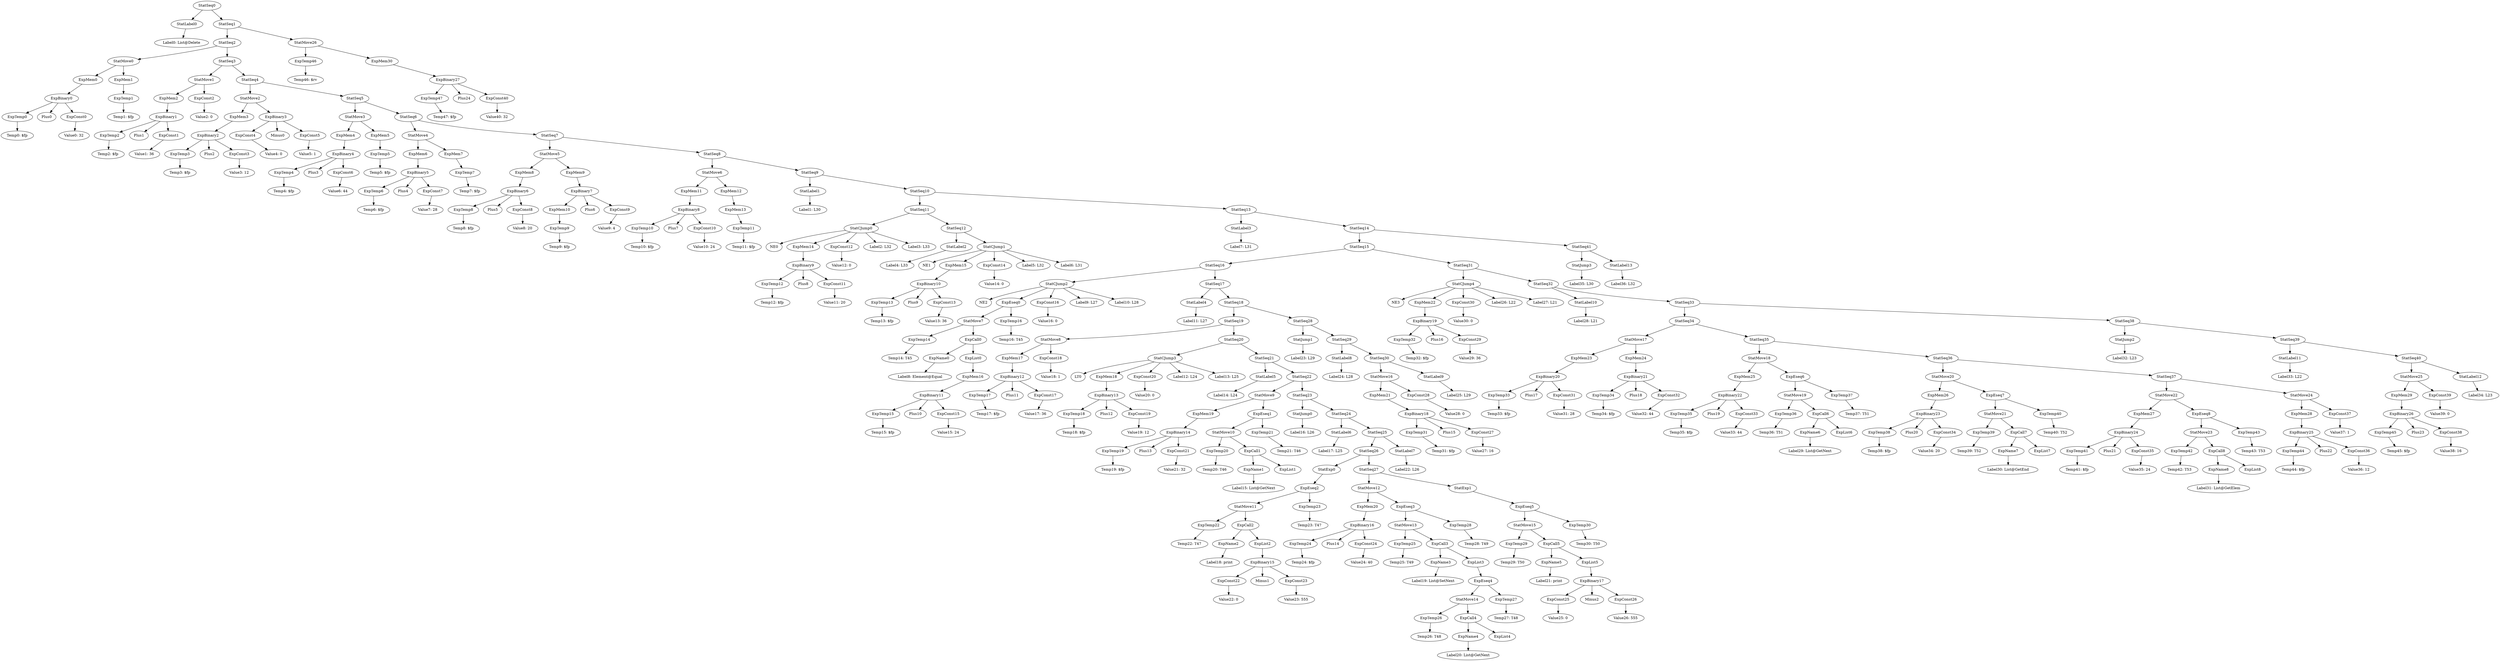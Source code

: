 digraph {
	ordering = out;
	ExpMem30 -> ExpBinary27;
	StatJump3 -> "Label35: L30";
	StatSeq40 -> StatMove25;
	StatSeq40 -> StatLabel12;
	ExpConst39 -> "Value39: 0";
	StatMove25 -> ExpMem29;
	StatMove25 -> ExpConst39;
	ExpMem29 -> ExpBinary26;
	ExpConst38 -> "Value38: 16";
	ExpBinary26 -> ExpTemp45;
	ExpBinary26 -> Plus23;
	ExpBinary26 -> ExpConst38;
	ExpTemp45 -> "Temp45: $fp";
	StatSeq39 -> StatLabel11;
	StatSeq39 -> StatSeq40;
	StatLabel11 -> "Label33: L22";
	StatSeq38 -> StatJump2;
	StatSeq38 -> StatSeq39;
	StatJump2 -> "Label32: L23";
	ExpConst37 -> "Value37: 1";
	StatMove24 -> ExpMem28;
	StatMove24 -> ExpConst37;
	ExpTemp43 -> "Temp43: T53";
	ExpConst40 -> "Value40: 32";
	ExpEseq8 -> StatMove23;
	ExpEseq8 -> ExpTemp43;
	ExpCall8 -> ExpName8;
	ExpCall8 -> ExpList8;
	ExpTemp42 -> "Temp42: T53";
	StatMove22 -> ExpMem27;
	StatMove22 -> ExpEseq8;
	ExpConst35 -> "Value35: 24";
	ExpTemp41 -> "Temp41: $fp";
	ExpCall7 -> ExpName7;
	ExpCall7 -> ExpList7;
	ExpName7 -> "Label30: List@GetEnd";
	ExpMem27 -> ExpBinary24;
	StatMove21 -> ExpTemp39;
	StatMove21 -> ExpCall7;
	ExpTemp39 -> "Temp39: T52";
	StatMove20 -> ExpMem26;
	StatMove20 -> ExpEseq7;
	ExpMem26 -> ExpBinary23;
	StatSeq35 -> StatMove18;
	StatSeq35 -> StatSeq36;
	ExpTemp37 -> "Temp37: T51";
	ExpEseq6 -> StatMove19;
	ExpEseq6 -> ExpTemp37;
	ExpCall6 -> ExpName6;
	ExpCall6 -> ExpList6;
	ExpTemp38 -> "Temp38: $fp";
	ExpName6 -> "Label29: List@GetNext";
	StatMove18 -> ExpMem25;
	StatMove18 -> ExpEseq6;
	ExpMem25 -> ExpBinary22;
	StatMove23 -> ExpTemp42;
	StatMove23 -> ExpCall8;
	ExpTemp35 -> "Temp35: $fp";
	StatSeq34 -> StatMove17;
	StatSeq34 -> StatSeq35;
	ExpMem24 -> ExpBinary21;
	ExpConst32 -> "Value32: 44";
	StatMove17 -> ExpMem23;
	StatMove17 -> ExpMem24;
	ExpBinary25 -> ExpTemp44;
	ExpBinary25 -> Plus22;
	ExpBinary25 -> ExpConst36;
	ExpMem23 -> ExpBinary20;
	ExpConst31 -> "Value31: 28";
	StatSeq16 -> StatCJump2;
	StatSeq16 -> StatSeq17;
	StatSeq7 -> StatMove5;
	StatSeq7 -> StatSeq8;
	ExpConst27 -> "Value27: 16";
	ExpEseq0 -> StatMove7;
	ExpEseq0 -> ExpTemp16;
	ExpTemp11 -> "Temp11: $fp";
	ExpConst19 -> "Value19: 12";
	StatMove12 -> ExpMem20;
	StatMove12 -> ExpEseq3;
	ExpTemp15 -> "Temp15: $fp";
	StatSeq10 -> StatSeq11;
	StatSeq10 -> StatSeq13;
	StatMove13 -> ExpTemp25;
	StatMove13 -> ExpCall3;
	ExpBinary10 -> ExpTemp13;
	ExpBinary10 -> Plus9;
	ExpBinary10 -> ExpConst13;
	ExpTemp13 -> "Temp13: $fp";
	ExpConst34 -> "Value34: 20";
	StatCJump1 -> NE1;
	StatCJump1 -> ExpMem15;
	StatCJump1 -> ExpConst14;
	StatCJump1 -> "Label5: L32";
	StatCJump1 -> "Label6: L31";
	ExpCall3 -> ExpName3;
	ExpCall3 -> ExpList3;
	ExpConst25 -> "Value25: 0";
	ExpTemp32 -> "Temp32: $fp";
	StatLabel2 -> "Label4: L33";
	StatMove5 -> ExpMem8;
	StatMove5 -> ExpMem9;
	ExpConst14 -> "Value14: 0";
	ExpConst9 -> "Value9: 4";
	ExpName0 -> "Label8: Element@Equal";
	ExpConst8 -> "Value8: 20";
	ExpTemp20 -> "Temp20: T46";
	StatSeq31 -> StatCJump4;
	StatSeq31 -> StatSeq32;
	ExpMem14 -> ExpBinary9;
	ExpTemp47 -> "Temp47: $fp";
	ExpConst11 -> "Value11: 20";
	StatCJump0 -> NE0;
	StatCJump0 -> ExpMem14;
	StatCJump0 -> ExpConst12;
	StatCJump0 -> "Label2: L32";
	StatCJump0 -> "Label3: L33";
	ExpCall0 -> ExpName0;
	ExpCall0 -> ExpList0;
	StatSeq9 -> StatLabel1;
	StatSeq9 -> StatSeq10;
	StatLabel1 -> "Label1: L30";
	ExpMem12 -> ExpMem13;
	ExpBinary23 -> ExpTemp38;
	ExpBinary23 -> Plus20;
	ExpBinary23 -> ExpConst34;
	StatMove16 -> ExpMem21;
	StatMove16 -> ExpConst28;
	StatMove26 -> ExpTemp46;
	StatMove26 -> ExpMem30;
	StatSeq36 -> StatMove20;
	StatSeq36 -> StatSeq37;
	ExpMem11 -> ExpBinary8;
	ExpTemp44 -> "Temp44: $fp";
	StatMove11 -> ExpTemp22;
	StatMove11 -> ExpCall2;
	ExpTemp10 -> "Temp10: $fp";
	ExpMem10 -> ExpTemp9;
	ExpConst30 -> "Value30: 0";
	ExpBinary24 -> ExpTemp41;
	ExpBinary24 -> Plus21;
	ExpBinary24 -> ExpConst35;
	ExpBinary9 -> ExpTemp12;
	ExpBinary9 -> Plus8;
	ExpBinary9 -> ExpConst11;
	ExpCall4 -> ExpName4;
	ExpCall4 -> ExpList4;
	ExpBinary6 -> ExpTemp8;
	ExpBinary6 -> Plus5;
	ExpBinary6 -> ExpConst8;
	StatSeq13 -> StatLabel3;
	StatSeq13 -> StatSeq14;
	ExpConst3 -> "Value3: 12";
	ExpTemp17 -> "Temp17: $fp";
	ExpTemp23 -> "Temp23: T47";
	StatSeq14 -> StatSeq15;
	StatSeq14 -> StatSeq41;
	StatCJump4 -> NE3;
	StatCJump4 -> ExpMem22;
	StatCJump4 -> ExpConst30;
	StatCJump4 -> "Label26: L22";
	StatCJump4 -> "Label27: L21";
	ExpMem13 -> ExpTemp11;
	ExpBinary27 -> ExpTemp47;
	ExpBinary27 -> Plus24;
	ExpBinary27 -> ExpConst40;
	StatMove1 -> ExpMem2;
	StatMove1 -> ExpConst2;
	ExpConst36 -> "Value36: 12";
	StatSeq5 -> StatMove3;
	StatSeq5 -> StatSeq6;
	ExpConst12 -> "Value12: 0";
	ExpTemp8 -> "Temp8: $fp";
	ExpMem15 -> ExpBinary10;
	ExpConst1 -> "Value1: 36";
	ExpMem28 -> ExpBinary25;
	ExpName8 -> "Label31: List@GetElem";
	StatMove2 -> ExpMem3;
	StatMove2 -> ExpBinary3;
	ExpBinary13 -> ExpTemp18;
	ExpBinary13 -> Plus12;
	ExpBinary13 -> ExpConst19;
	StatLabel12 -> "Label34: L23";
	ExpBinary0 -> ExpTemp0;
	ExpBinary0 -> Plus0;
	ExpBinary0 -> ExpConst0;
	ExpBinary11 -> ExpTemp15;
	ExpBinary11 -> Plus10;
	ExpBinary11 -> ExpConst15;
	ExpBinary14 -> ExpTemp19;
	ExpBinary14 -> Plus13;
	ExpBinary14 -> ExpConst21;
	StatMove0 -> ExpMem0;
	StatMove0 -> ExpMem1;
	ExpTemp12 -> "Temp12: $fp";
	ExpTemp14 -> "Temp14: T45";
	StatLabel6 -> "Label17: L25";
	ExpBinary22 -> ExpTemp35;
	ExpBinary22 -> Plus19;
	ExpBinary22 -> ExpConst33;
	ExpTemp33 -> "Temp33: $fp";
	StatJump1 -> "Label23: L29";
	ExpConst15 -> "Value15: 24";
	StatSeq3 -> StatMove1;
	StatSeq3 -> StatSeq4;
	ExpTemp46 -> "Temp46: $rv";
	ExpConst13 -> "Value13: 36";
	ExpMem7 -> ExpTemp7;
	ExpTemp40 -> "Temp40: T52";
	ExpBinary3 -> ExpConst4;
	ExpBinary3 -> Minus0;
	ExpBinary3 -> ExpConst5;
	StatMove15 -> ExpTemp29;
	StatMove15 -> ExpCall5;
	StatSeq8 -> StatMove6;
	StatSeq8 -> StatSeq9;
	ExpMem8 -> ExpBinary6;
	StatSeq6 -> StatMove4;
	StatSeq6 -> StatSeq7;
	StatSeq0 -> StatLabel0;
	StatSeq0 -> StatSeq1;
	ExpConst23 -> "Value23: 555";
	ExpMem21 -> ExpBinary18;
	ExpTemp1 -> "Temp1: $fp";
	ExpBinary4 -> ExpTemp4;
	ExpBinary4 -> Plus3;
	ExpBinary4 -> ExpConst6;
	ExpEseq2 -> StatMove11;
	ExpEseq2 -> ExpTemp23;
	ExpTemp5 -> "Temp5: $fp";
	ExpBinary17 -> ExpConst25;
	ExpBinary17 -> Minus2;
	ExpBinary17 -> ExpConst26;
	ExpMem16 -> ExpBinary11;
	ExpBinary2 -> ExpTemp3;
	ExpBinary2 -> Plus2;
	ExpBinary2 -> ExpConst3;
	StatSeq17 -> StatLabel4;
	StatSeq17 -> StatSeq18;
	ExpTemp19 -> "Temp19: $fp";
	StatSeq1 -> StatSeq2;
	StatSeq1 -> StatMove26;
	StatSeq30 -> StatMove16;
	StatSeq30 -> StatLabel9;
	ExpBinary1 -> ExpTemp2;
	ExpBinary1 -> Plus1;
	ExpBinary1 -> ExpConst1;
	ExpConst10 -> "Value10: 24";
	ExpTemp36 -> "Temp36: T51";
	StatSeq4 -> StatMove2;
	StatSeq4 -> StatSeq5;
	ExpMem0 -> ExpBinary0;
	ExpTemp16 -> "Temp16: T45";
	StatCJump2 -> NE2;
	StatCJump2 -> ExpEseq0;
	StatCJump2 -> ExpConst16;
	StatCJump2 -> "Label9: L27";
	StatCJump2 -> "Label10: L28";
	StatLabel13 -> "Label36: L32";
	StatSeq2 -> StatMove0;
	StatSeq2 -> StatSeq3;
	ExpMem1 -> ExpTemp1;
	ExpMem9 -> ExpBinary7;
	ExpConst6 -> "Value6: 44";
	ExpTemp2 -> "Temp2: $fp";
	StatExp0 -> ExpEseq2;
	StatSeq12 -> StatLabel2;
	StatSeq12 -> StatCJump1;
	ExpTemp4 -> "Temp4: $fp";
	StatLabel5 -> "Label14: L24";
	StatMove19 -> ExpTemp36;
	StatMove19 -> ExpCall6;
	ExpTemp0 -> "Temp0: $fp";
	StatMove7 -> ExpTemp14;
	StatMove7 -> ExpCall0;
	ExpTemp7 -> "Temp7: $fp";
	ExpConst0 -> "Value0: 32";
	StatLabel0 -> "Label0: List@Delete";
	ExpConst24 -> "Value24: 40";
	ExpBinary8 -> ExpTemp10;
	ExpBinary8 -> Plus7;
	ExpBinary8 -> ExpConst10;
	ExpConst5 -> "Value5: 1";
	StatSeq26 -> StatExp0;
	StatSeq26 -> StatSeq27;
	ExpMem2 -> ExpBinary1;
	StatSeq11 -> StatCJump0;
	StatSeq11 -> StatSeq12;
	ExpBinary7 -> ExpMem10;
	ExpBinary7 -> Plus6;
	ExpBinary7 -> ExpConst9;
	ExpBinary5 -> ExpTemp6;
	ExpBinary5 -> Plus4;
	ExpBinary5 -> ExpConst7;
	ExpConst16 -> "Value16: 0";
	ExpMem6 -> ExpBinary5;
	ExpConst4 -> "Value4: 0";
	StatLabel4 -> "Label11: L27";
	StatSeq23 -> StatJump0;
	StatSeq23 -> StatSeq24;
	StatMove6 -> ExpMem11;
	StatMove6 -> ExpMem12;
	ExpBinary12 -> ExpTemp17;
	ExpBinary12 -> Plus11;
	ExpBinary12 -> ExpConst17;
	ExpConst26 -> "Value26: 555";
	ExpConst18 -> "Value18: 1";
	ExpName5 -> "Label21: print";
	ExpConst17 -> "Value17: 36";
	ExpMem17 -> ExpBinary12;
	ExpTemp34 -> "Temp34: $fp";
	StatLabel7 -> "Label22: L26";
	ExpBinary21 -> ExpTemp34;
	ExpBinary21 -> Plus18;
	ExpBinary21 -> ExpConst32;
	StatCJump3 -> LT0;
	StatCJump3 -> ExpMem18;
	StatCJump3 -> ExpConst20;
	StatCJump3 -> "Label12: L24";
	StatCJump3 -> "Label13: L25";
	StatSeq21 -> StatLabel5;
	StatSeq21 -> StatSeq22;
	ExpConst33 -> "Value33: 44";
	ExpConst21 -> "Value21: 32";
	StatMove4 -> ExpMem6;
	StatMove4 -> ExpMem7;
	StatMove9 -> ExpMem19;
	StatMove9 -> ExpEseq1;
	ExpMem4 -> ExpBinary4;
	StatMove10 -> ExpTemp20;
	StatMove10 -> ExpCall1;
	ExpName1 -> "Label15: List@GetNext";
	ExpMem19 -> ExpBinary14;
	ExpCall1 -> ExpName1;
	ExpCall1 -> ExpList1;
	ExpConst7 -> "Value7: 28";
	ExpTemp21 -> "Temp21: T46";
	StatSeq19 -> StatMove8;
	StatSeq19 -> StatSeq20;
	StatSeq22 -> StatMove9;
	StatSeq22 -> StatSeq23;
	ExpEseq1 -> StatMove10;
	ExpEseq1 -> ExpTemp21;
	StatJump0 -> "Label16: L26";
	StatSeq24 -> StatLabel6;
	StatSeq24 -> StatSeq25;
	ExpTemp22 -> "Temp22: T47";
	ExpList2 -> ExpBinary15;
	ExpBinary20 -> ExpTemp33;
	ExpBinary20 -> Plus17;
	ExpBinary20 -> ExpConst31;
	ExpTemp28 -> "Temp28: T49";
	StatMove8 -> ExpMem17;
	StatMove8 -> ExpConst18;
	StatSeq32 -> StatLabel10;
	StatSeq32 -> StatSeq33;
	ExpName2 -> "Label18: print";
	ExpConst2 -> "Value2: 0";
	ExpCall2 -> ExpName2;
	ExpCall2 -> ExpList2;
	StatSeq20 -> StatCJump3;
	StatSeq20 -> StatSeq21;
	ExpBinary15 -> ExpConst22;
	ExpBinary15 -> Minus1;
	ExpBinary15 -> ExpConst23;
	ExpList0 -> ExpMem16;
	ExpConst22 -> "Value22: 0";
	ExpConst29 -> "Value29: 36";
	ExpBinary16 -> ExpTemp24;
	ExpBinary16 -> Plus14;
	ExpBinary16 -> ExpConst24;
	ExpTemp18 -> "Temp18: $fp";
	ExpConst28 -> "Value28: 0";
	ExpMem20 -> ExpBinary16;
	ExpTemp25 -> "Temp25: T49";
	ExpEseq3 -> StatMove13;
	ExpEseq3 -> ExpTemp28;
	ExpName3 -> "Label19: List@SetNext";
	ExpTemp26 -> "Temp26: T48";
	StatMove14 -> ExpTemp26;
	StatMove14 -> ExpCall4;
	ExpName4 -> "Label20: List@GetNext";
	ExpMem3 -> ExpBinary2;
	ExpEseq4 -> StatMove14;
	ExpEseq4 -> ExpTemp27;
	ExpTemp27 -> "Temp27: T48";
	ExpList3 -> ExpEseq4;
	ExpTemp9 -> "Temp9: $fp";
	StatSeq27 -> StatMove12;
	StatSeq27 -> StatExp1;
	ExpTemp29 -> "Temp29: T50";
	ExpCall5 -> ExpName5;
	ExpCall5 -> ExpList5;
	ExpTemp31 -> "Temp31: $fp";
	ExpTemp24 -> "Temp24: $fp";
	ExpList5 -> ExpBinary17;
	ExpMem18 -> ExpBinary13;
	ExpEseq5 -> StatMove15;
	ExpEseq5 -> ExpTemp30;
	StatSeq28 -> StatJump1;
	StatSeq28 -> StatSeq29;
	ExpTemp30 -> "Temp30: T50";
	StatExp1 -> ExpEseq5;
	ExpEseq7 -> StatMove21;
	ExpEseq7 -> ExpTemp40;
	StatMove3 -> ExpMem4;
	StatMove3 -> ExpMem5;
	StatSeq25 -> StatSeq26;
	StatSeq25 -> StatLabel7;
	StatSeq41 -> StatJump3;
	StatSeq41 -> StatLabel13;
	StatLabel3 -> "Label7: L31";
	StatSeq18 -> StatSeq19;
	StatSeq18 -> StatSeq28;
	ExpConst20 -> "Value20: 0";
	StatSeq29 -> StatLabel8;
	StatSeq29 -> StatSeq30;
	StatSeq37 -> StatMove22;
	StatSeq37 -> StatMove24;
	ExpTemp3 -> "Temp3: $fp";
	ExpTemp6 -> "Temp6: $fp";
	StatLabel8 -> "Label24: L28";
	ExpBinary18 -> ExpTemp31;
	ExpBinary18 -> Plus15;
	ExpBinary18 -> ExpConst27;
	StatLabel9 -> "Label25: L29";
	StatSeq33 -> StatSeq34;
	StatSeq33 -> StatSeq38;
	StatSeq15 -> StatSeq16;
	StatSeq15 -> StatSeq31;
	ExpBinary19 -> ExpTemp32;
	ExpBinary19 -> Plus16;
	ExpBinary19 -> ExpConst29;
	ExpMem5 -> ExpTemp5;
	ExpMem22 -> ExpBinary19;
	StatLabel10 -> "Label28: L21";
}

